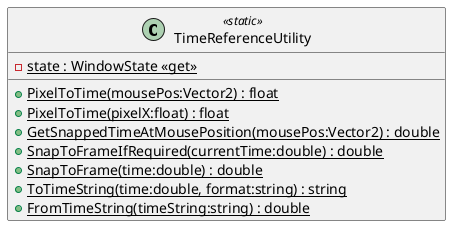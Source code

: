 @startuml
class TimeReferenceUtility <<static>> {
    {static} - state : WindowState <<get>>
    + {static} PixelToTime(mousePos:Vector2) : float
    + {static} PixelToTime(pixelX:float) : float
    + {static} GetSnappedTimeAtMousePosition(mousePos:Vector2) : double
    + {static} SnapToFrameIfRequired(currentTime:double) : double
    + {static} SnapToFrame(time:double) : double
    + {static} ToTimeString(time:double, format:string) : string
    + {static} FromTimeString(timeString:string) : double
}
@enduml
